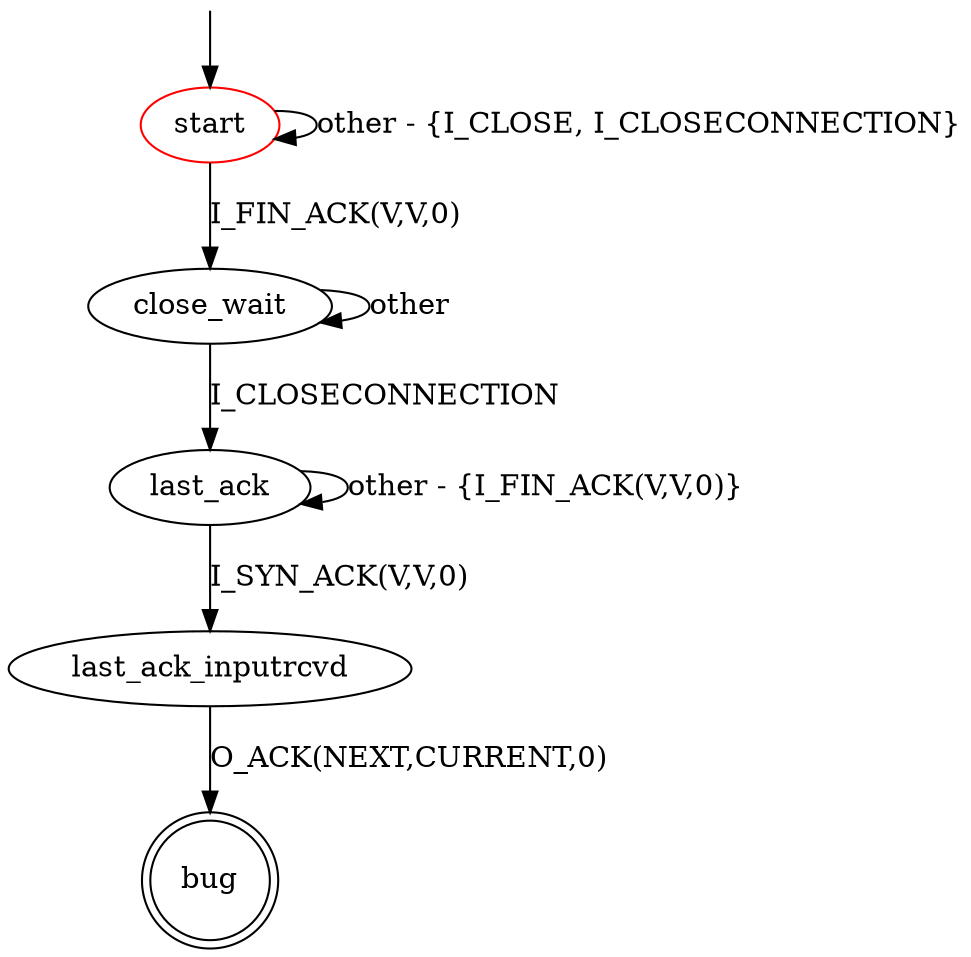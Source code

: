 digraph G {
label=""
start [color="red"]
bug [shape="doublecircle"]

start -> start [label="other - {I_CLOSE, I_CLOSECONNECTION}"]
start -> close_wait [label="I_FIN_ACK(V,V,0)"]
close_wait -> close_wait [label="other"]
close_wait -> last_ack [label="I_CLOSECONNECTION"]
last_ack -> last_ack [label="other - {I_FIN_ACK(V,V,0)}"]
last_ack -> last_ack_inputrcvd [label="I_SYN_ACK(V,V,0)"]
last_ack_inputrcvd -> bug [label="O_ACK(NEXT,CURRENT,0)"]

__start0 [label="" shape="none" width="0" height="0"];
__start0 -> start;
}

